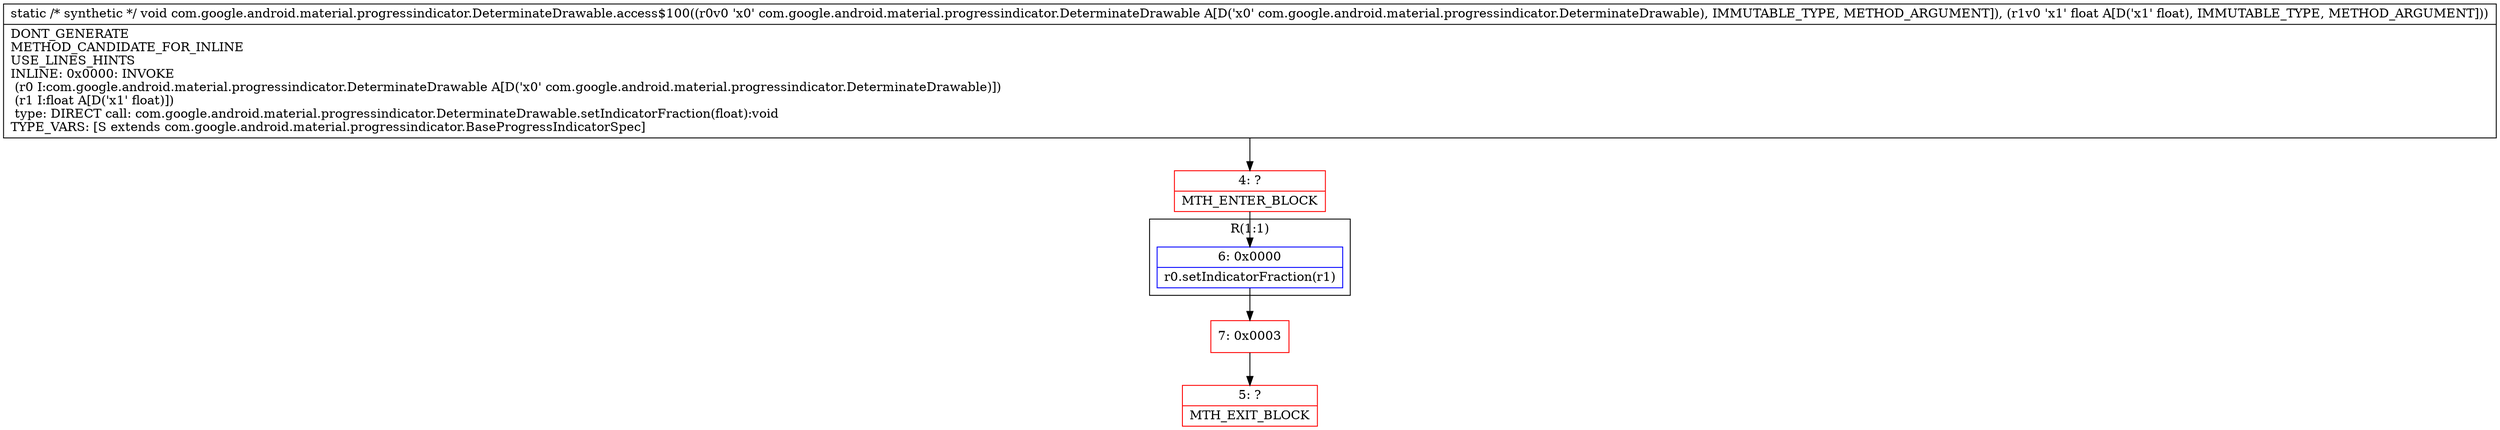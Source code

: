 digraph "CFG forcom.google.android.material.progressindicator.DeterminateDrawable.access$100(Lcom\/google\/android\/material\/progressindicator\/DeterminateDrawable;F)V" {
subgraph cluster_Region_1704592021 {
label = "R(1:1)";
node [shape=record,color=blue];
Node_6 [shape=record,label="{6\:\ 0x0000|r0.setIndicatorFraction(r1)\l}"];
}
Node_4 [shape=record,color=red,label="{4\:\ ?|MTH_ENTER_BLOCK\l}"];
Node_7 [shape=record,color=red,label="{7\:\ 0x0003}"];
Node_5 [shape=record,color=red,label="{5\:\ ?|MTH_EXIT_BLOCK\l}"];
MethodNode[shape=record,label="{static \/* synthetic *\/ void com.google.android.material.progressindicator.DeterminateDrawable.access$100((r0v0 'x0' com.google.android.material.progressindicator.DeterminateDrawable A[D('x0' com.google.android.material.progressindicator.DeterminateDrawable), IMMUTABLE_TYPE, METHOD_ARGUMENT]), (r1v0 'x1' float A[D('x1' float), IMMUTABLE_TYPE, METHOD_ARGUMENT]))  | DONT_GENERATE\lMETHOD_CANDIDATE_FOR_INLINE\lUSE_LINES_HINTS\lINLINE: 0x0000: INVOKE  \l  (r0 I:com.google.android.material.progressindicator.DeterminateDrawable A[D('x0' com.google.android.material.progressindicator.DeterminateDrawable)])\l  (r1 I:float A[D('x1' float)])\l type: DIRECT call: com.google.android.material.progressindicator.DeterminateDrawable.setIndicatorFraction(float):void\lTYPE_VARS: [S extends com.google.android.material.progressindicator.BaseProgressIndicatorSpec]\l}"];
MethodNode -> Node_4;Node_6 -> Node_7;
Node_4 -> Node_6;
Node_7 -> Node_5;
}

